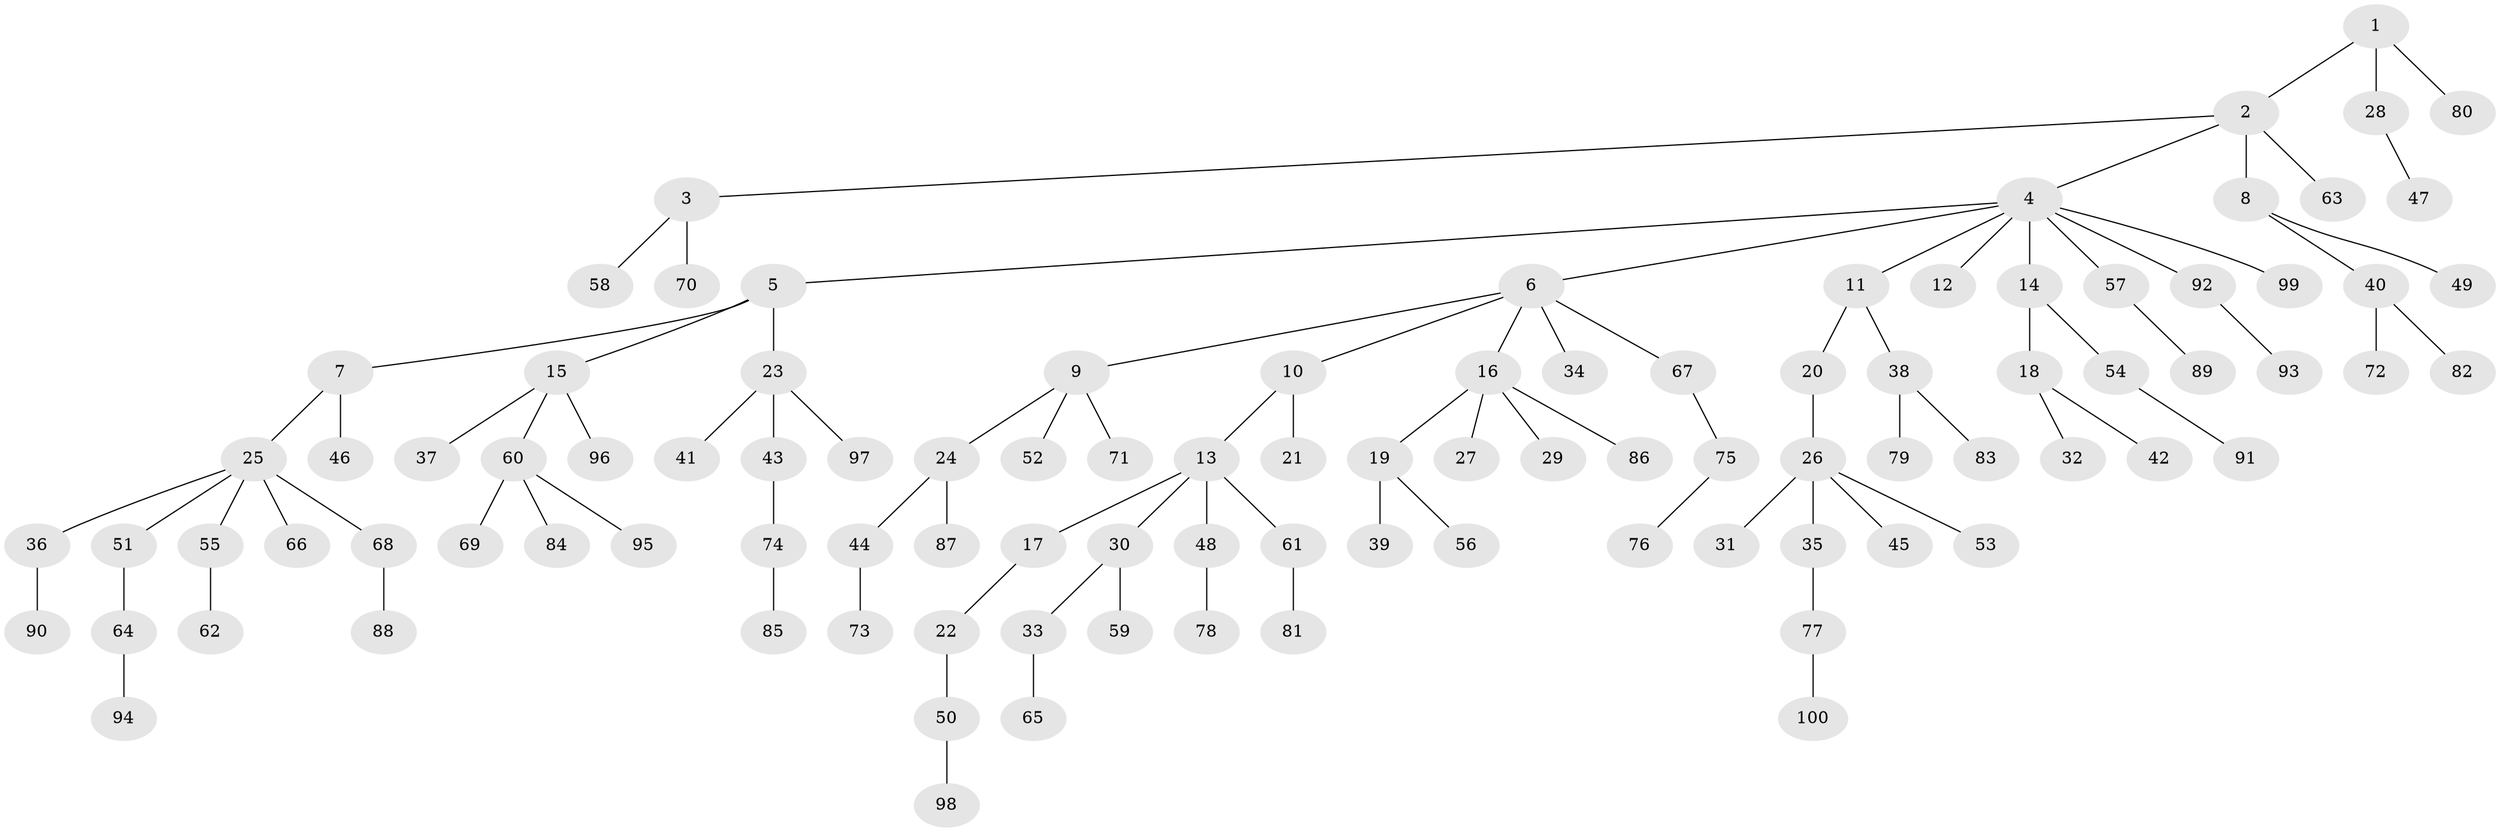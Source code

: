 // coarse degree distribution, {5: 0.04285714285714286, 2: 0.2857142857142857, 3: 0.1, 4: 0.07142857142857142, 1: 0.4857142857142857, 8: 0.014285714285714285}
// Generated by graph-tools (version 1.1) at 2025/37/03/04/25 23:37:30]
// undirected, 100 vertices, 99 edges
graph export_dot {
  node [color=gray90,style=filled];
  1;
  2;
  3;
  4;
  5;
  6;
  7;
  8;
  9;
  10;
  11;
  12;
  13;
  14;
  15;
  16;
  17;
  18;
  19;
  20;
  21;
  22;
  23;
  24;
  25;
  26;
  27;
  28;
  29;
  30;
  31;
  32;
  33;
  34;
  35;
  36;
  37;
  38;
  39;
  40;
  41;
  42;
  43;
  44;
  45;
  46;
  47;
  48;
  49;
  50;
  51;
  52;
  53;
  54;
  55;
  56;
  57;
  58;
  59;
  60;
  61;
  62;
  63;
  64;
  65;
  66;
  67;
  68;
  69;
  70;
  71;
  72;
  73;
  74;
  75;
  76;
  77;
  78;
  79;
  80;
  81;
  82;
  83;
  84;
  85;
  86;
  87;
  88;
  89;
  90;
  91;
  92;
  93;
  94;
  95;
  96;
  97;
  98;
  99;
  100;
  1 -- 2;
  1 -- 28;
  1 -- 80;
  2 -- 3;
  2 -- 4;
  2 -- 8;
  2 -- 63;
  3 -- 58;
  3 -- 70;
  4 -- 5;
  4 -- 6;
  4 -- 11;
  4 -- 12;
  4 -- 14;
  4 -- 57;
  4 -- 92;
  4 -- 99;
  5 -- 7;
  5 -- 15;
  5 -- 23;
  6 -- 9;
  6 -- 10;
  6 -- 16;
  6 -- 34;
  6 -- 67;
  7 -- 25;
  7 -- 46;
  8 -- 40;
  8 -- 49;
  9 -- 24;
  9 -- 52;
  9 -- 71;
  10 -- 13;
  10 -- 21;
  11 -- 20;
  11 -- 38;
  13 -- 17;
  13 -- 30;
  13 -- 48;
  13 -- 61;
  14 -- 18;
  14 -- 54;
  15 -- 37;
  15 -- 60;
  15 -- 96;
  16 -- 19;
  16 -- 27;
  16 -- 29;
  16 -- 86;
  17 -- 22;
  18 -- 32;
  18 -- 42;
  19 -- 39;
  19 -- 56;
  20 -- 26;
  22 -- 50;
  23 -- 41;
  23 -- 43;
  23 -- 97;
  24 -- 44;
  24 -- 87;
  25 -- 36;
  25 -- 51;
  25 -- 55;
  25 -- 66;
  25 -- 68;
  26 -- 31;
  26 -- 35;
  26 -- 45;
  26 -- 53;
  28 -- 47;
  30 -- 33;
  30 -- 59;
  33 -- 65;
  35 -- 77;
  36 -- 90;
  38 -- 79;
  38 -- 83;
  40 -- 72;
  40 -- 82;
  43 -- 74;
  44 -- 73;
  48 -- 78;
  50 -- 98;
  51 -- 64;
  54 -- 91;
  55 -- 62;
  57 -- 89;
  60 -- 69;
  60 -- 84;
  60 -- 95;
  61 -- 81;
  64 -- 94;
  67 -- 75;
  68 -- 88;
  74 -- 85;
  75 -- 76;
  77 -- 100;
  92 -- 93;
}
